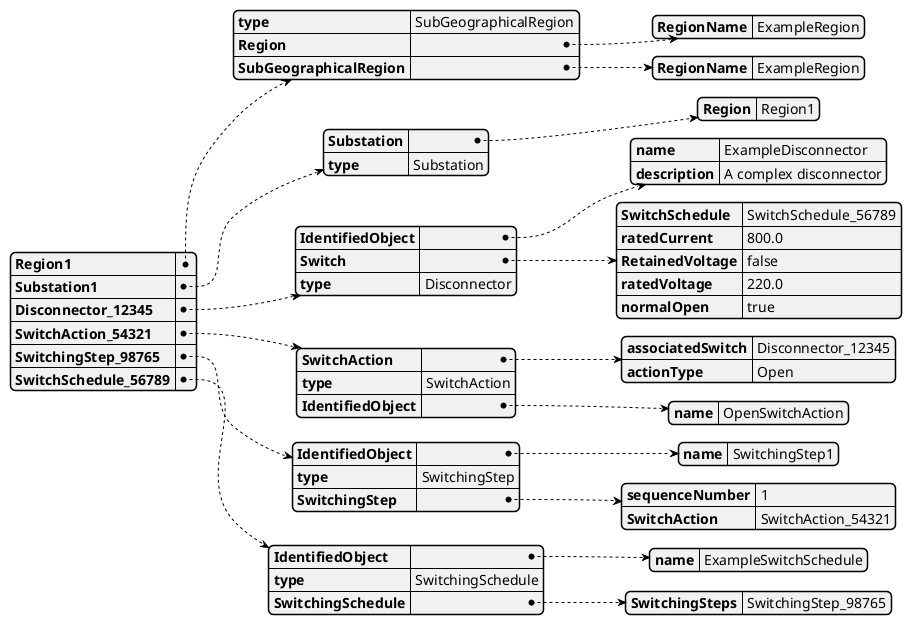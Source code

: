 @startjson
{
  "Region1": {
    "type": "SubGeographicalRegion",
    "Region": {
      "RegionName": "ExampleRegion"
    },
    "SubGeographicalRegion": {
      "RegionName": "ExampleRegion"
    }
  },
  "Substation1": {
    "Substation": {
      "Region": "Region1"
    },
    "type": "Substation"
  },
  "Disconnector_12345": {
    "IdentifiedObject": {
      "name": "ExampleDisconnector",
      "description": "A complex disconnector"
    },
    "Switch": {
      "SwitchSchedule": "SwitchSchedule_56789",
      "ratedCurrent": "800.0",
      "RetainedVoltage": "false",
      "ratedVoltage": "220.0",
      "normalOpen": "true"
    },
    "type": "Disconnector"
  },
  "SwitchAction_54321": {
    "SwitchAction": {
      "associatedSwitch": "Disconnector_12345",
      "actionType": "Open"
    },
    "type": "SwitchAction",
    "IdentifiedObject": {
      "name": "OpenSwitchAction"
    }
  },
  "SwitchingStep_98765": {
    "IdentifiedObject": {
      "name": "SwitchingStep1"
    },
    "type": "SwitchingStep",
    "SwitchingStep": {
      "sequenceNumber": "1",
      "SwitchAction": "SwitchAction_54321"
    }
  },
  "SwitchSchedule_56789": {
    "IdentifiedObject": {
      "name": "ExampleSwitchSchedule"
    },
    "type": "SwitchingSchedule",
    "SwitchingSchedule": {
      "SwitchingSteps": "SwitchingStep_98765"
    }
  }
}
@endjson